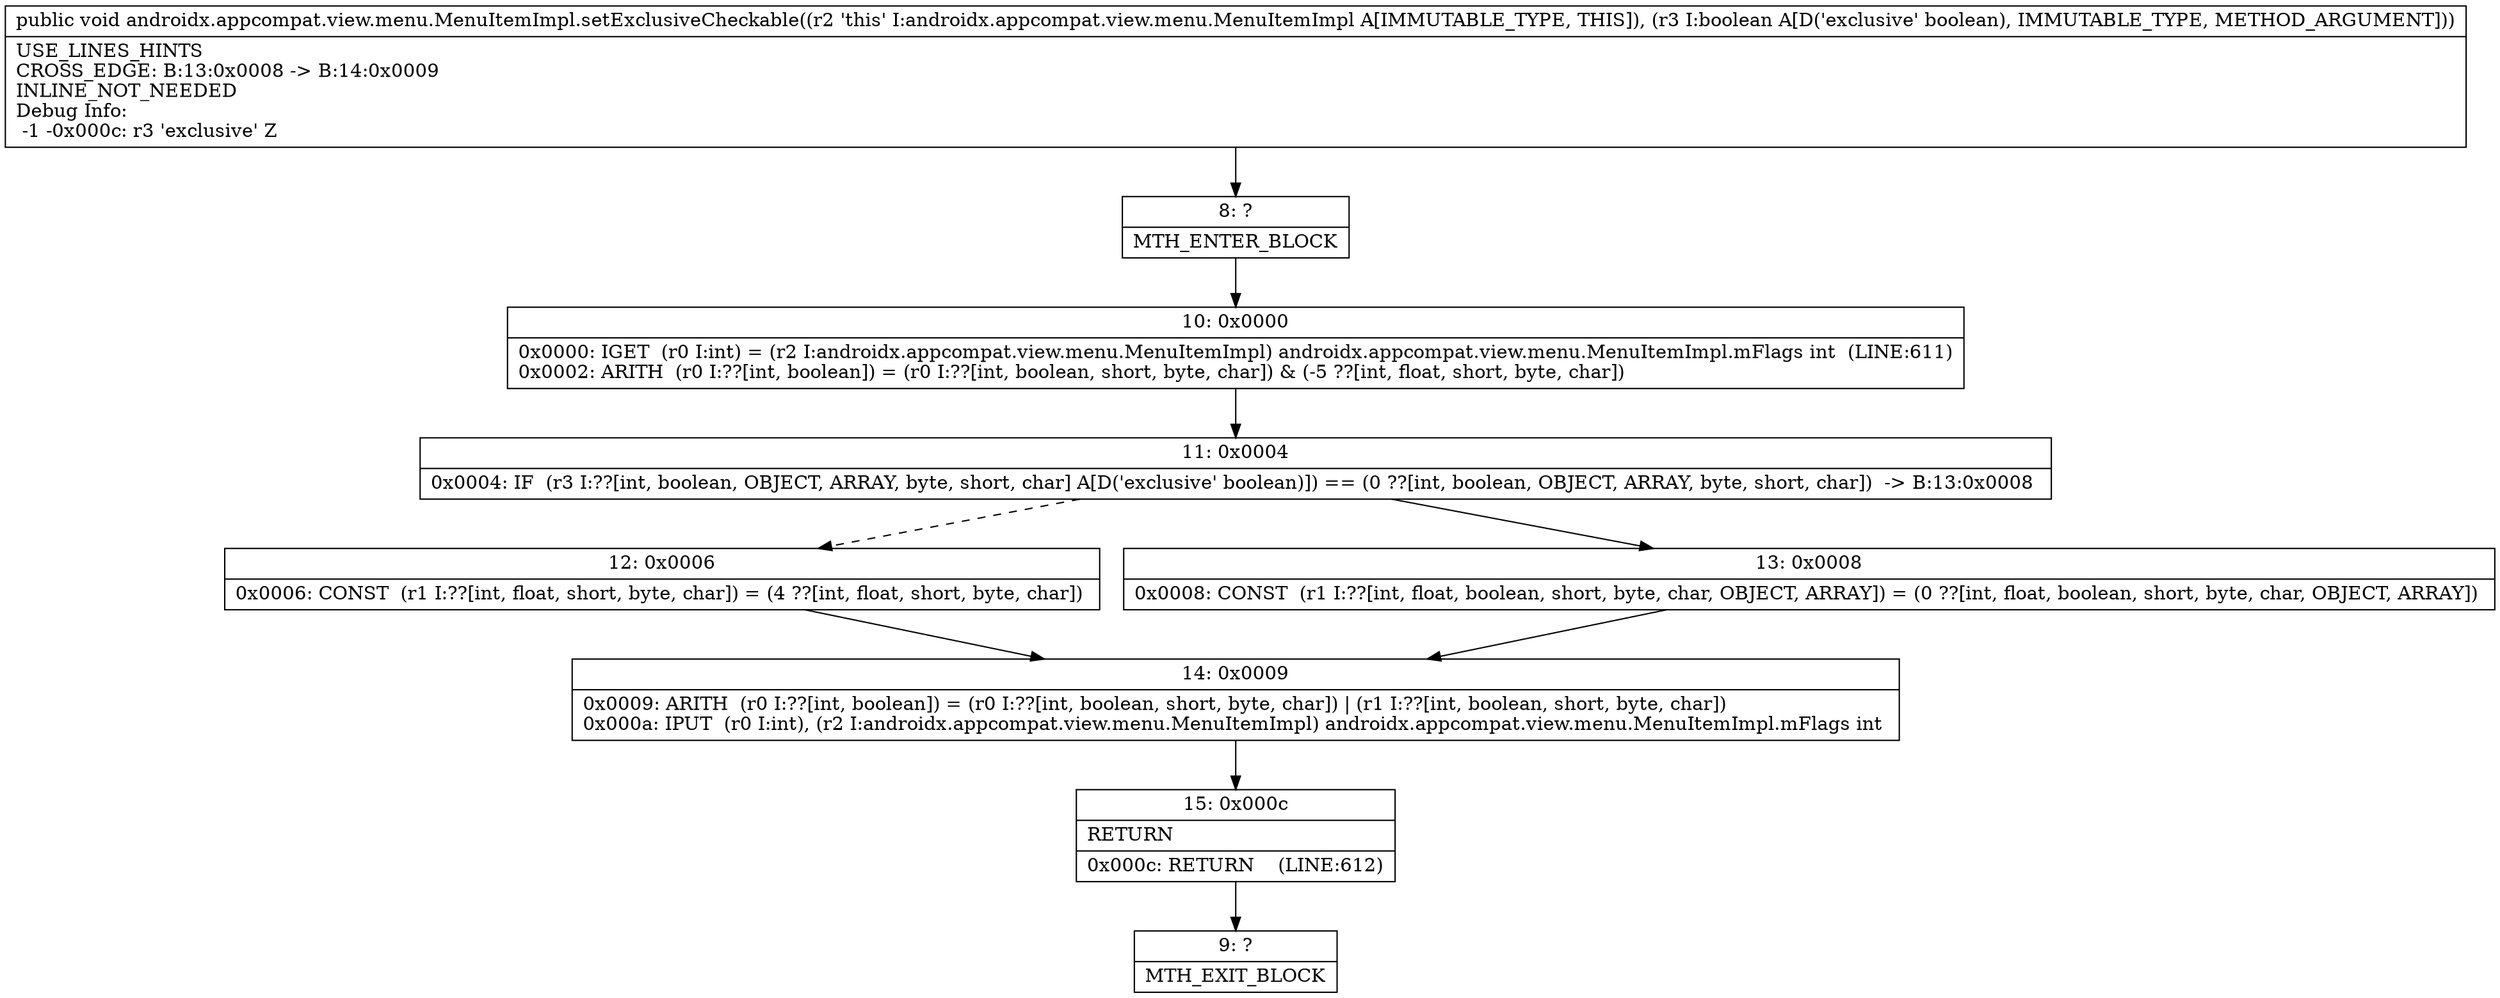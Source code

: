 digraph "CFG forandroidx.appcompat.view.menu.MenuItemImpl.setExclusiveCheckable(Z)V" {
Node_8 [shape=record,label="{8\:\ ?|MTH_ENTER_BLOCK\l}"];
Node_10 [shape=record,label="{10\:\ 0x0000|0x0000: IGET  (r0 I:int) = (r2 I:androidx.appcompat.view.menu.MenuItemImpl) androidx.appcompat.view.menu.MenuItemImpl.mFlags int  (LINE:611)\l0x0002: ARITH  (r0 I:??[int, boolean]) = (r0 I:??[int, boolean, short, byte, char]) & (\-5 ??[int, float, short, byte, char]) \l}"];
Node_11 [shape=record,label="{11\:\ 0x0004|0x0004: IF  (r3 I:??[int, boolean, OBJECT, ARRAY, byte, short, char] A[D('exclusive' boolean)]) == (0 ??[int, boolean, OBJECT, ARRAY, byte, short, char])  \-\> B:13:0x0008 \l}"];
Node_12 [shape=record,label="{12\:\ 0x0006|0x0006: CONST  (r1 I:??[int, float, short, byte, char]) = (4 ??[int, float, short, byte, char]) \l}"];
Node_14 [shape=record,label="{14\:\ 0x0009|0x0009: ARITH  (r0 I:??[int, boolean]) = (r0 I:??[int, boolean, short, byte, char]) \| (r1 I:??[int, boolean, short, byte, char]) \l0x000a: IPUT  (r0 I:int), (r2 I:androidx.appcompat.view.menu.MenuItemImpl) androidx.appcompat.view.menu.MenuItemImpl.mFlags int \l}"];
Node_15 [shape=record,label="{15\:\ 0x000c|RETURN\l|0x000c: RETURN    (LINE:612)\l}"];
Node_9 [shape=record,label="{9\:\ ?|MTH_EXIT_BLOCK\l}"];
Node_13 [shape=record,label="{13\:\ 0x0008|0x0008: CONST  (r1 I:??[int, float, boolean, short, byte, char, OBJECT, ARRAY]) = (0 ??[int, float, boolean, short, byte, char, OBJECT, ARRAY]) \l}"];
MethodNode[shape=record,label="{public void androidx.appcompat.view.menu.MenuItemImpl.setExclusiveCheckable((r2 'this' I:androidx.appcompat.view.menu.MenuItemImpl A[IMMUTABLE_TYPE, THIS]), (r3 I:boolean A[D('exclusive' boolean), IMMUTABLE_TYPE, METHOD_ARGUMENT]))  | USE_LINES_HINTS\lCROSS_EDGE: B:13:0x0008 \-\> B:14:0x0009\lINLINE_NOT_NEEDED\lDebug Info:\l  \-1 \-0x000c: r3 'exclusive' Z\l}"];
MethodNode -> Node_8;Node_8 -> Node_10;
Node_10 -> Node_11;
Node_11 -> Node_12[style=dashed];
Node_11 -> Node_13;
Node_12 -> Node_14;
Node_14 -> Node_15;
Node_15 -> Node_9;
Node_13 -> Node_14;
}

